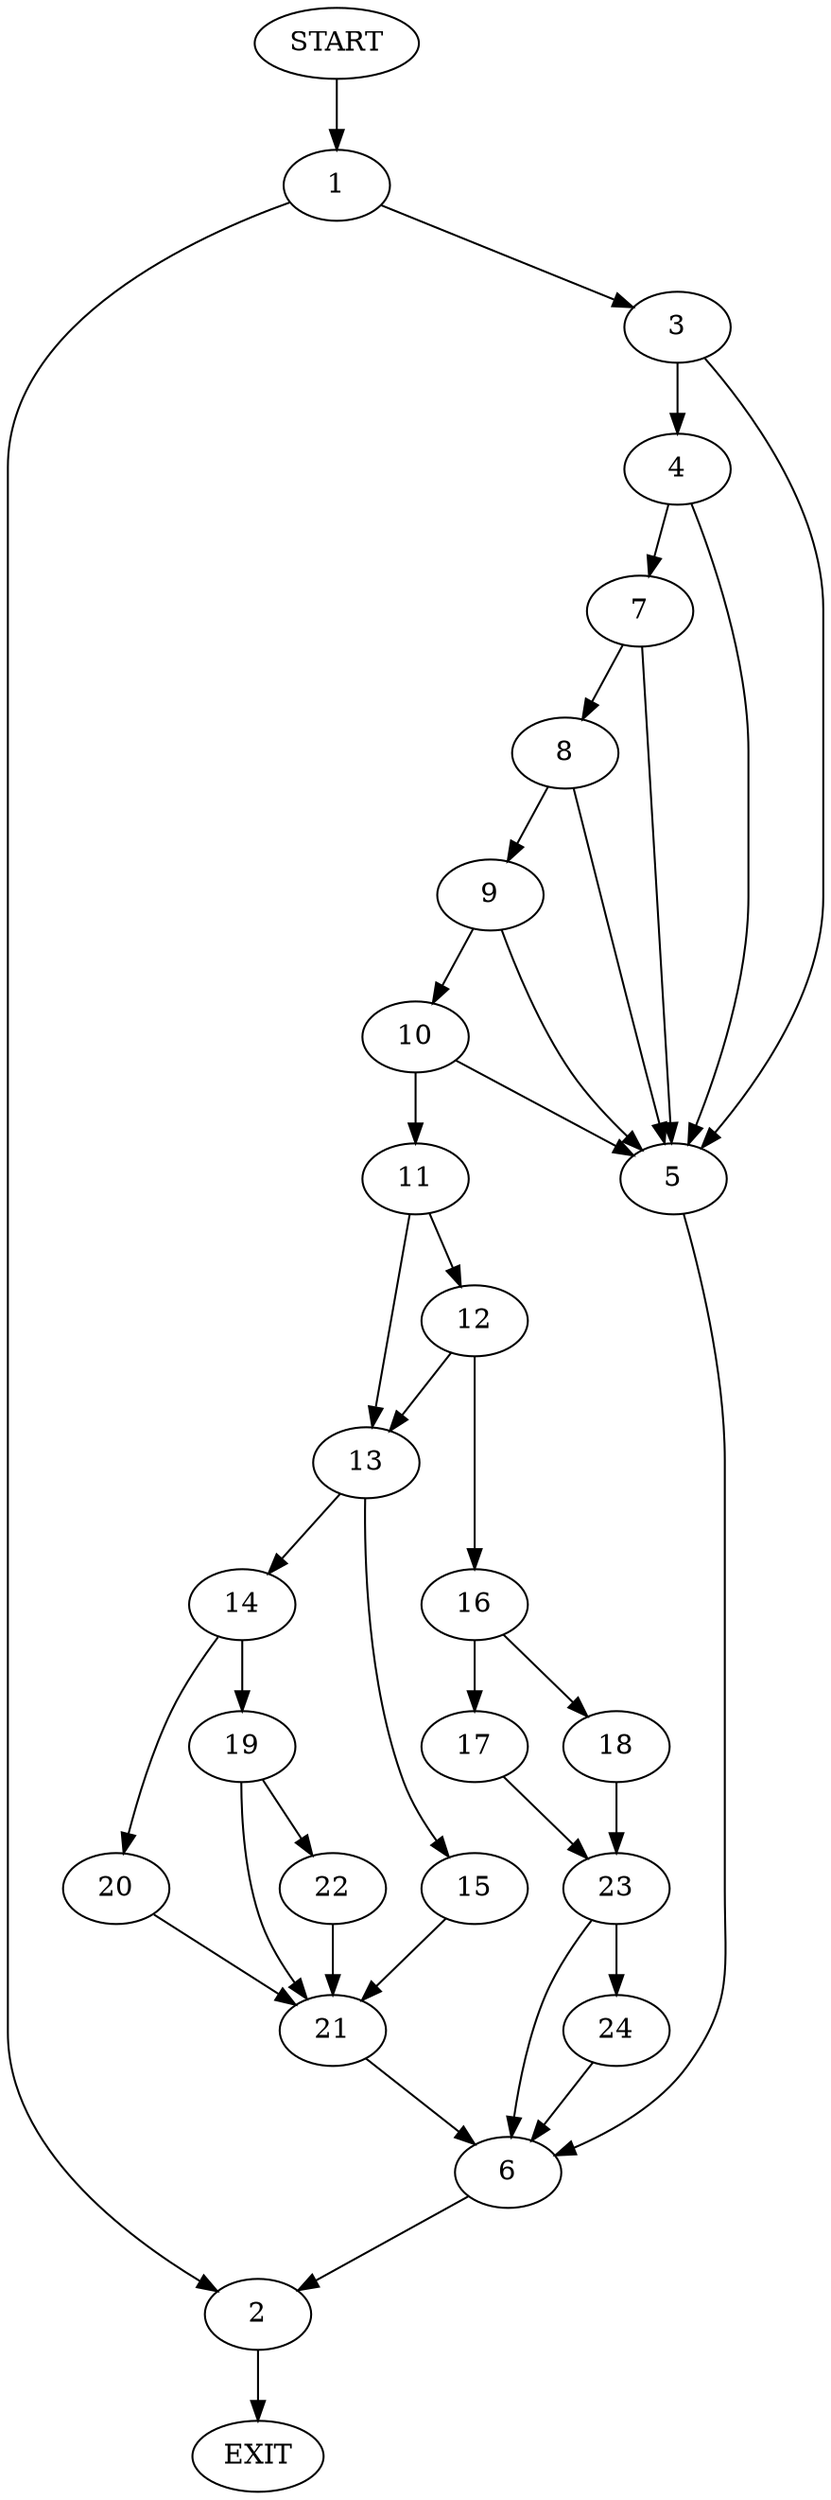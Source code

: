 digraph {
0 [label="START"]
25 [label="EXIT"]
0 -> 1
1 -> 2
1 -> 3
3 -> 4
3 -> 5
2 -> 25
5 -> 6
4 -> 5
4 -> 7
7 -> 5
7 -> 8
8 -> 9
8 -> 5
9 -> 10
9 -> 5
10 -> 11
10 -> 5
11 -> 12
11 -> 13
6 -> 2
13 -> 14
13 -> 15
12 -> 13
12 -> 16
16 -> 17
16 -> 18
14 -> 19
14 -> 20
15 -> 21
21 -> 6
20 -> 21
19 -> 22
19 -> 21
22 -> 21
17 -> 23
18 -> 23
23 -> 6
23 -> 24
24 -> 6
}
